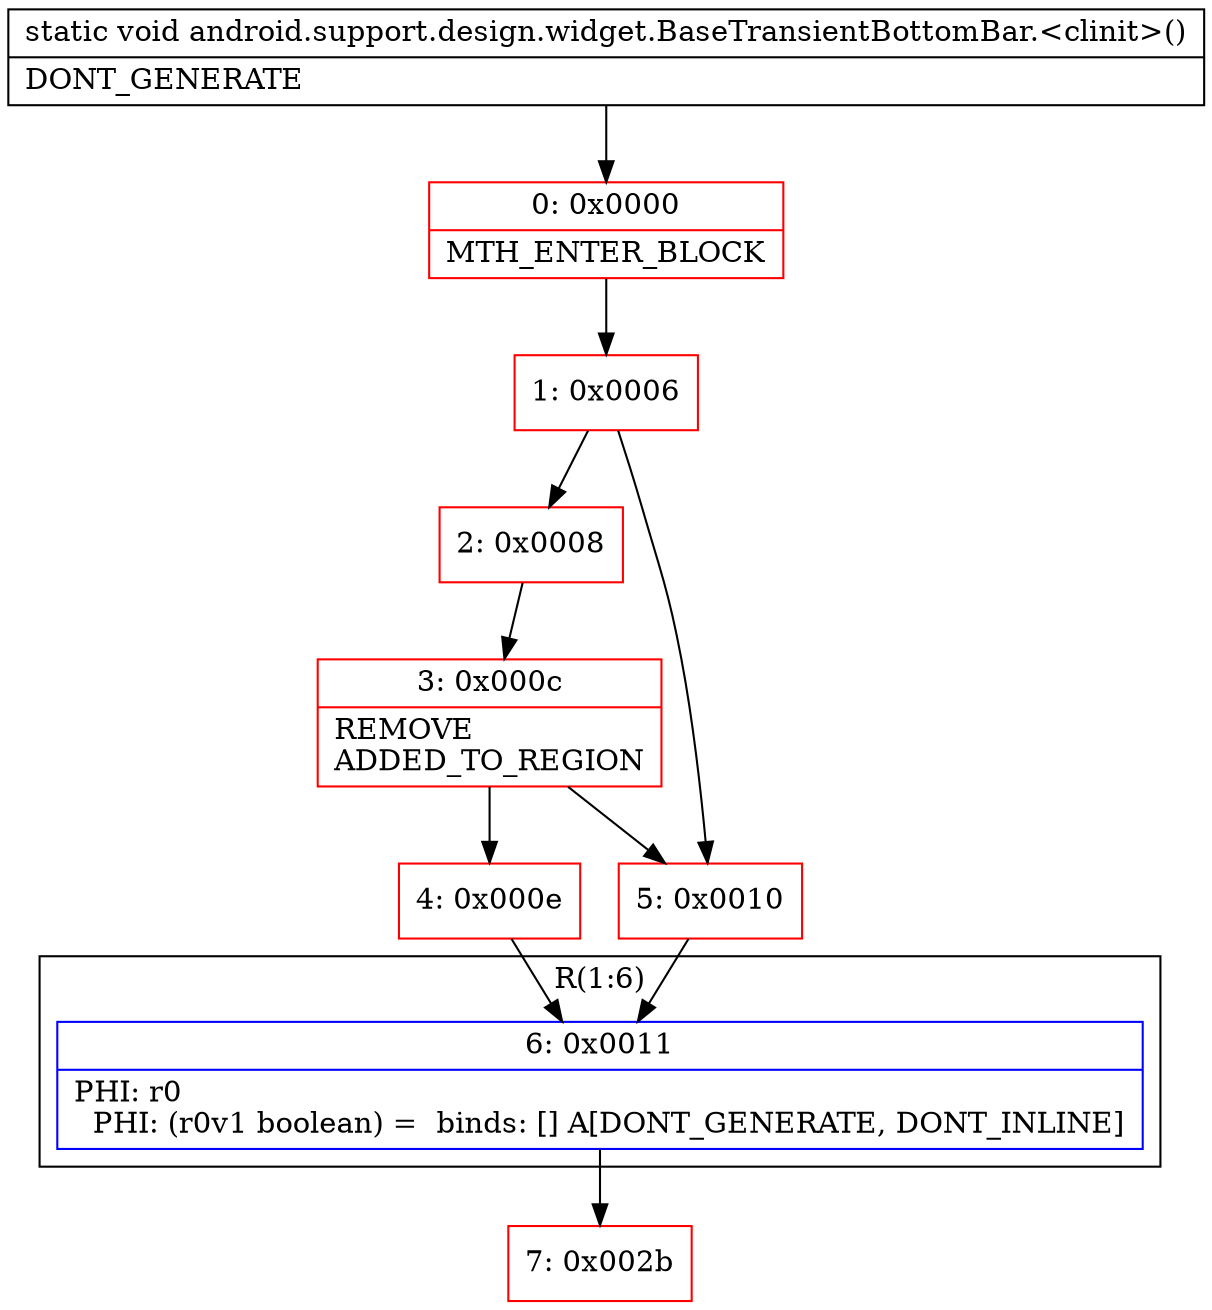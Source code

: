 digraph "CFG forandroid.support.design.widget.BaseTransientBottomBar.\<clinit\>()V" {
subgraph cluster_Region_260329685 {
label = "R(1:6)";
node [shape=record,color=blue];
Node_6 [shape=record,label="{6\:\ 0x0011|PHI: r0 \l  PHI: (r0v1 boolean) =  binds: [] A[DONT_GENERATE, DONT_INLINE]\l}"];
}
Node_0 [shape=record,color=red,label="{0\:\ 0x0000|MTH_ENTER_BLOCK\l}"];
Node_1 [shape=record,color=red,label="{1\:\ 0x0006}"];
Node_2 [shape=record,color=red,label="{2\:\ 0x0008}"];
Node_3 [shape=record,color=red,label="{3\:\ 0x000c|REMOVE\lADDED_TO_REGION\l}"];
Node_4 [shape=record,color=red,label="{4\:\ 0x000e}"];
Node_5 [shape=record,color=red,label="{5\:\ 0x0010}"];
Node_7 [shape=record,color=red,label="{7\:\ 0x002b}"];
MethodNode[shape=record,label="{static void android.support.design.widget.BaseTransientBottomBar.\<clinit\>()  | DONT_GENERATE\l}"];
MethodNode -> Node_0;
Node_6 -> Node_7;
Node_0 -> Node_1;
Node_1 -> Node_2;
Node_1 -> Node_5;
Node_2 -> Node_3;
Node_3 -> Node_4;
Node_3 -> Node_5;
Node_4 -> Node_6;
Node_5 -> Node_6;
}

